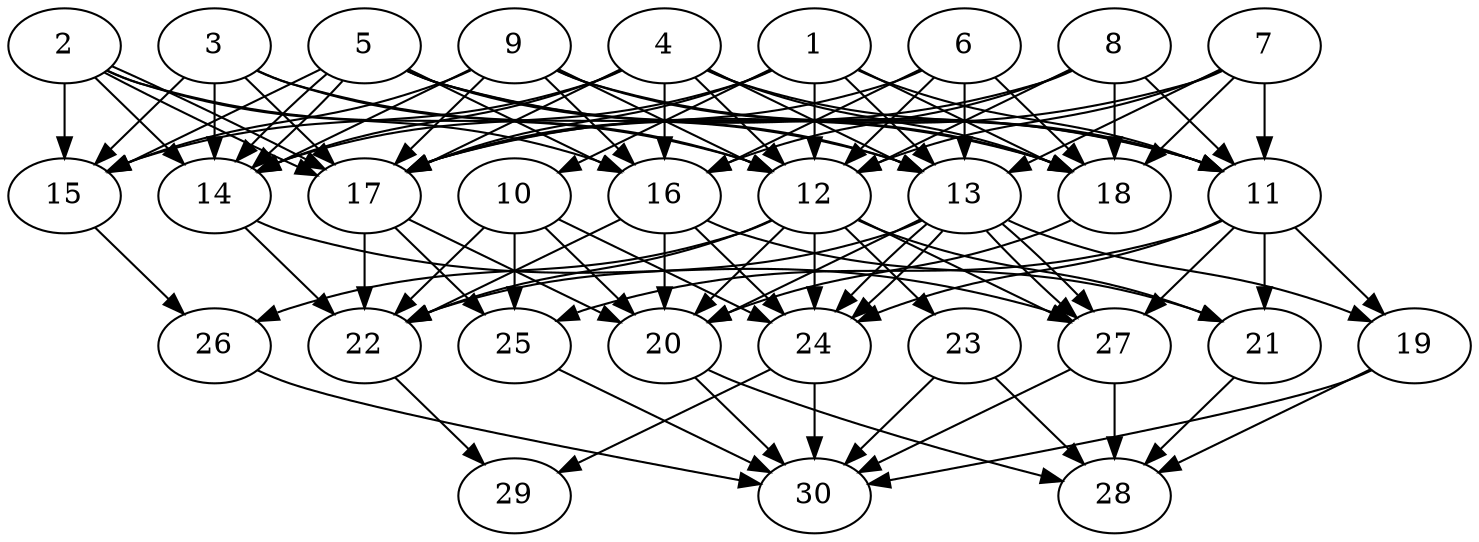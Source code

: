 // DAG automatically generated by daggen at Thu Oct  3 14:04:18 2019
// ./daggen --dot -n 30 --ccr 0.4 --fat 0.7 --regular 0.9 --density 0.9 --mindata 5242880 --maxdata 52428800 
digraph G {
  1 [size="17472000", alpha="0.13", expect_size="6988800"] 
  1 -> 10 [size ="6988800"]
  1 -> 11 [size ="6988800"]
  1 -> 12 [size ="6988800"]
  1 -> 13 [size ="6988800"]
  1 -> 14 [size ="6988800"]
  1 -> 17 [size ="6988800"]
  1 -> 18 [size ="6988800"]
  2 [size="49684480", alpha="0.06", expect_size="19873792"] 
  2 -> 12 [size ="19873792"]
  2 -> 14 [size ="19873792"]
  2 -> 15 [size ="19873792"]
  2 -> 16 [size ="19873792"]
  2 -> 17 [size ="19873792"]
  2 -> 17 [size ="19873792"]
  3 [size="81420800", alpha="0.10", expect_size="32568320"] 
  3 -> 12 [size ="32568320"]
  3 -> 13 [size ="32568320"]
  3 -> 14 [size ="32568320"]
  3 -> 15 [size ="32568320"]
  3 -> 17 [size ="32568320"]
  4 [size="53888000", alpha="0.15", expect_size="21555200"] 
  4 -> 11 [size ="21555200"]
  4 -> 12 [size ="21555200"]
  4 -> 13 [size ="21555200"]
  4 -> 14 [size ="21555200"]
  4 -> 15 [size ="21555200"]
  4 -> 16 [size ="21555200"]
  4 -> 17 [size ="21555200"]
  4 -> 18 [size ="21555200"]
  5 [size="62863360", alpha="0.02", expect_size="25145344"] 
  5 -> 11 [size ="25145344"]
  5 -> 13 [size ="25145344"]
  5 -> 14 [size ="25145344"]
  5 -> 14 [size ="25145344"]
  5 -> 15 [size ="25145344"]
  5 -> 16 [size ="25145344"]
  5 -> 18 [size ="25145344"]
  6 [size="124779520", alpha="0.13", expect_size="49911808"] 
  6 -> 12 [size ="49911808"]
  6 -> 13 [size ="49911808"]
  6 -> 16 [size ="49911808"]
  6 -> 17 [size ="49911808"]
  6 -> 18 [size ="49911808"]
  7 [size="99645440", alpha="0.00", expect_size="39858176"] 
  7 -> 11 [size ="39858176"]
  7 -> 12 [size ="39858176"]
  7 -> 13 [size ="39858176"]
  7 -> 17 [size ="39858176"]
  7 -> 18 [size ="39858176"]
  8 [size="50076160", alpha="0.18", expect_size="20030464"] 
  8 -> 11 [size ="20030464"]
  8 -> 12 [size ="20030464"]
  8 -> 16 [size ="20030464"]
  8 -> 17 [size ="20030464"]
  8 -> 18 [size ="20030464"]
  9 [size="100615680", alpha="0.01", expect_size="40246272"] 
  9 -> 11 [size ="40246272"]
  9 -> 12 [size ="40246272"]
  9 -> 14 [size ="40246272"]
  9 -> 15 [size ="40246272"]
  9 -> 16 [size ="40246272"]
  9 -> 17 [size ="40246272"]
  9 -> 18 [size ="40246272"]
  10 [size="119249920", alpha="0.07", expect_size="47699968"] 
  10 -> 20 [size ="47699968"]
  10 -> 22 [size ="47699968"]
  10 -> 24 [size ="47699968"]
  10 -> 25 [size ="47699968"]
  11 [size="51540480", alpha="0.04", expect_size="20616192"] 
  11 -> 19 [size ="20616192"]
  11 -> 21 [size ="20616192"]
  11 -> 24 [size ="20616192"]
  11 -> 25 [size ="20616192"]
  11 -> 27 [size ="20616192"]
  12 [size="129666560", alpha="0.07", expect_size="51866624"] 
  12 -> 20 [size ="51866624"]
  12 -> 21 [size ="51866624"]
  12 -> 22 [size ="51866624"]
  12 -> 23 [size ="51866624"]
  12 -> 24 [size ="51866624"]
  12 -> 26 [size ="51866624"]
  12 -> 27 [size ="51866624"]
  13 [size="45642240", alpha="0.13", expect_size="18256896"] 
  13 -> 19 [size ="18256896"]
  13 -> 20 [size ="18256896"]
  13 -> 22 [size ="18256896"]
  13 -> 24 [size ="18256896"]
  13 -> 24 [size ="18256896"]
  13 -> 27 [size ="18256896"]
  13 -> 27 [size ="18256896"]
  14 [size="102074880", alpha="0.07", expect_size="40829952"] 
  14 -> 22 [size ="40829952"]
  14 -> 27 [size ="40829952"]
  15 [size="72199680", alpha="0.12", expect_size="28879872"] 
  15 -> 26 [size ="28879872"]
  16 [size="86031360", alpha="0.10", expect_size="34412544"] 
  16 -> 20 [size ="34412544"]
  16 -> 21 [size ="34412544"]
  16 -> 22 [size ="34412544"]
  16 -> 24 [size ="34412544"]
  17 [size="46412800", alpha="0.13", expect_size="18565120"] 
  17 -> 20 [size ="18565120"]
  17 -> 22 [size ="18565120"]
  17 -> 25 [size ="18565120"]
  18 [size="48514560", alpha="0.12", expect_size="19405824"] 
  18 -> 20 [size ="19405824"]
  19 [size="36797440", alpha="0.18", expect_size="14718976"] 
  19 -> 28 [size ="14718976"]
  19 -> 30 [size ="14718976"]
  20 [size="44362240", alpha="0.10", expect_size="17744896"] 
  20 -> 28 [size ="17744896"]
  20 -> 30 [size ="17744896"]
  21 [size="86167040", alpha="0.03", expect_size="34466816"] 
  21 -> 28 [size ="34466816"]
  22 [size="111255040", alpha="0.01", expect_size="44502016"] 
  22 -> 29 [size ="44502016"]
  23 [size="32094720", alpha="0.12", expect_size="12837888"] 
  23 -> 28 [size ="12837888"]
  23 -> 30 [size ="12837888"]
  24 [size="106734080", alpha="0.09", expect_size="42693632"] 
  24 -> 29 [size ="42693632"]
  24 -> 30 [size ="42693632"]
  25 [size="28369920", alpha="0.15", expect_size="11347968"] 
  25 -> 30 [size ="11347968"]
  26 [size="98585600", alpha="0.19", expect_size="39434240"] 
  26 -> 30 [size ="39434240"]
  27 [size="40770560", alpha="0.19", expect_size="16308224"] 
  27 -> 28 [size ="16308224"]
  27 -> 30 [size ="16308224"]
  28 [size="118914560", alpha="0.04", expect_size="47565824"] 
  29 [size="68869120", alpha="0.05", expect_size="27547648"] 
  30 [size="58882560", alpha="0.03", expect_size="23553024"] 
}
